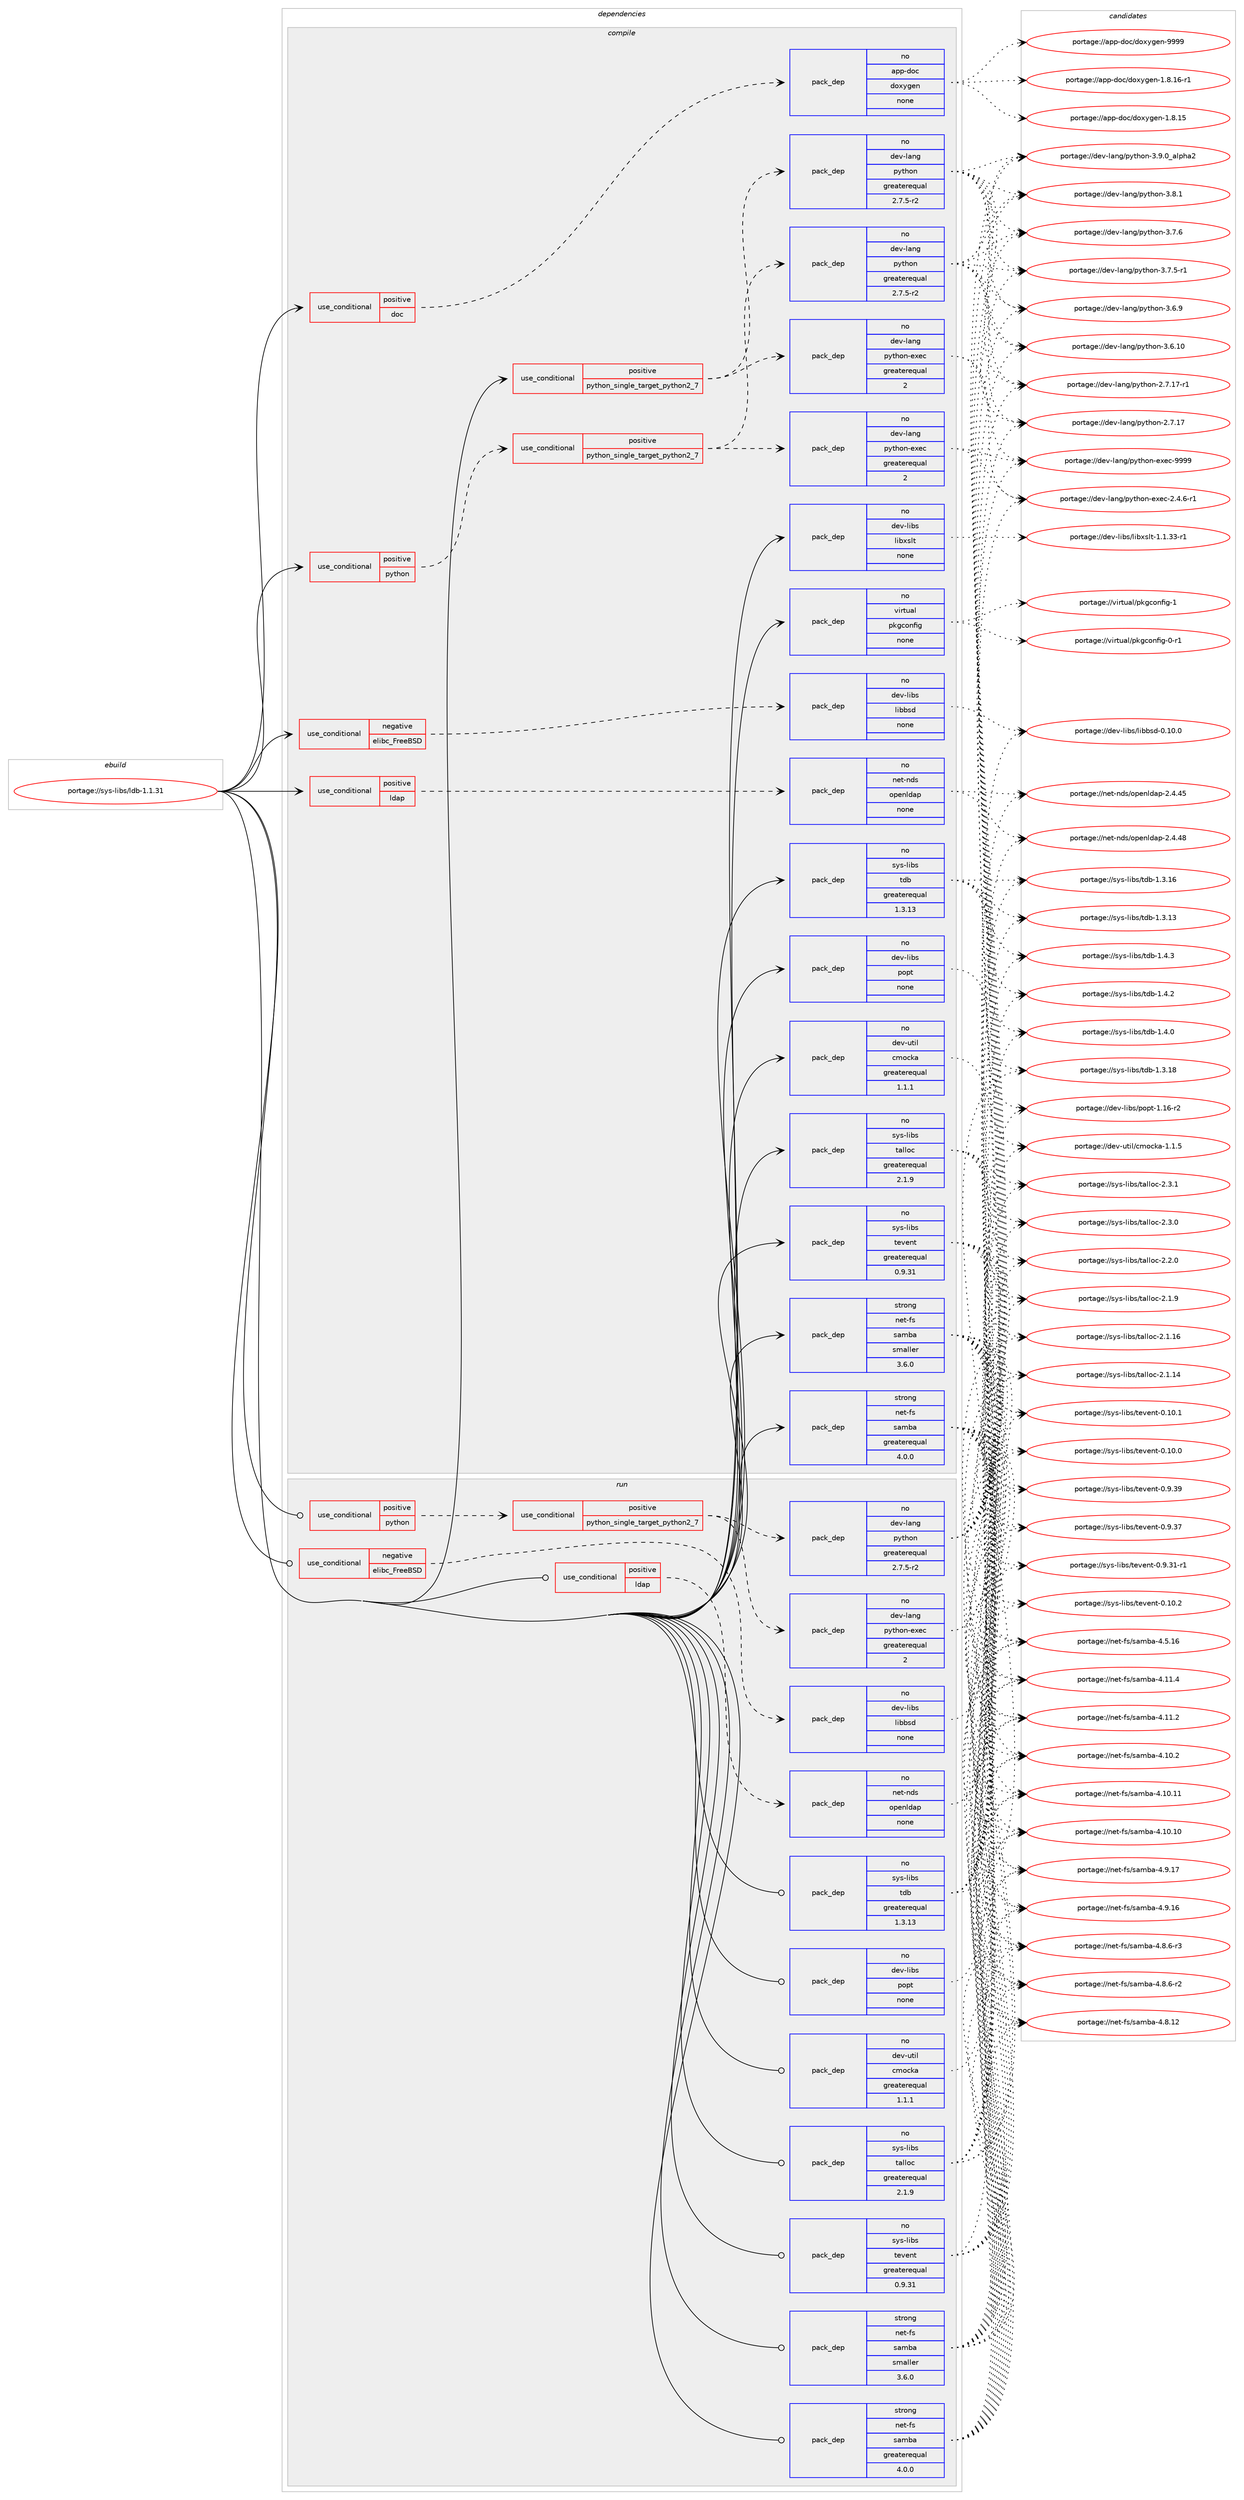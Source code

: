 digraph prolog {

# *************
# Graph options
# *************

newrank=true;
concentrate=true;
compound=true;
graph [rankdir=LR,fontname=Helvetica,fontsize=10,ranksep=1.5];#, ranksep=2.5, nodesep=0.2];
edge  [arrowhead=vee];
node  [fontname=Helvetica,fontsize=10];

# **********
# The ebuild
# **********

subgraph cluster_leftcol {
color=gray;
rank=same;
label=<<i>ebuild</i>>;
id [label="portage://sys-libs/ldb-1.1.31", color=red, width=4, href="../sys-libs/ldb-1.1.31.svg"];
}

# ****************
# The dependencies
# ****************

subgraph cluster_midcol {
color=gray;
label=<<i>dependencies</i>>;
subgraph cluster_compile {
fillcolor="#eeeeee";
style=filled;
label=<<i>compile</i>>;
subgraph cond8225 {
dependency44436 [label=<<TABLE BORDER="0" CELLBORDER="1" CELLSPACING="0" CELLPADDING="4"><TR><TD ROWSPAN="3" CELLPADDING="10">use_conditional</TD></TR><TR><TD>negative</TD></TR><TR><TD>elibc_FreeBSD</TD></TR></TABLE>>, shape=none, color=red];
subgraph pack35071 {
dependency44437 [label=<<TABLE BORDER="0" CELLBORDER="1" CELLSPACING="0" CELLPADDING="4" WIDTH="220"><TR><TD ROWSPAN="6" CELLPADDING="30">pack_dep</TD></TR><TR><TD WIDTH="110">no</TD></TR><TR><TD>dev-libs</TD></TR><TR><TD>libbsd</TD></TR><TR><TD>none</TD></TR><TR><TD></TD></TR></TABLE>>, shape=none, color=blue];
}
dependency44436:e -> dependency44437:w [weight=20,style="dashed",arrowhead="vee"];
}
id:e -> dependency44436:w [weight=20,style="solid",arrowhead="vee"];
subgraph cond8226 {
dependency44438 [label=<<TABLE BORDER="0" CELLBORDER="1" CELLSPACING="0" CELLPADDING="4"><TR><TD ROWSPAN="3" CELLPADDING="10">use_conditional</TD></TR><TR><TD>positive</TD></TR><TR><TD>doc</TD></TR></TABLE>>, shape=none, color=red];
subgraph pack35072 {
dependency44439 [label=<<TABLE BORDER="0" CELLBORDER="1" CELLSPACING="0" CELLPADDING="4" WIDTH="220"><TR><TD ROWSPAN="6" CELLPADDING="30">pack_dep</TD></TR><TR><TD WIDTH="110">no</TD></TR><TR><TD>app-doc</TD></TR><TR><TD>doxygen</TD></TR><TR><TD>none</TD></TR><TR><TD></TD></TR></TABLE>>, shape=none, color=blue];
}
dependency44438:e -> dependency44439:w [weight=20,style="dashed",arrowhead="vee"];
}
id:e -> dependency44438:w [weight=20,style="solid",arrowhead="vee"];
subgraph cond8227 {
dependency44440 [label=<<TABLE BORDER="0" CELLBORDER="1" CELLSPACING="0" CELLPADDING="4"><TR><TD ROWSPAN="3" CELLPADDING="10">use_conditional</TD></TR><TR><TD>positive</TD></TR><TR><TD>ldap</TD></TR></TABLE>>, shape=none, color=red];
subgraph pack35073 {
dependency44441 [label=<<TABLE BORDER="0" CELLBORDER="1" CELLSPACING="0" CELLPADDING="4" WIDTH="220"><TR><TD ROWSPAN="6" CELLPADDING="30">pack_dep</TD></TR><TR><TD WIDTH="110">no</TD></TR><TR><TD>net-nds</TD></TR><TR><TD>openldap</TD></TR><TR><TD>none</TD></TR><TR><TD></TD></TR></TABLE>>, shape=none, color=blue];
}
dependency44440:e -> dependency44441:w [weight=20,style="dashed",arrowhead="vee"];
}
id:e -> dependency44440:w [weight=20,style="solid",arrowhead="vee"];
subgraph cond8228 {
dependency44442 [label=<<TABLE BORDER="0" CELLBORDER="1" CELLSPACING="0" CELLPADDING="4"><TR><TD ROWSPAN="3" CELLPADDING="10">use_conditional</TD></TR><TR><TD>positive</TD></TR><TR><TD>python</TD></TR></TABLE>>, shape=none, color=red];
subgraph cond8229 {
dependency44443 [label=<<TABLE BORDER="0" CELLBORDER="1" CELLSPACING="0" CELLPADDING="4"><TR><TD ROWSPAN="3" CELLPADDING="10">use_conditional</TD></TR><TR><TD>positive</TD></TR><TR><TD>python_single_target_python2_7</TD></TR></TABLE>>, shape=none, color=red];
subgraph pack35074 {
dependency44444 [label=<<TABLE BORDER="0" CELLBORDER="1" CELLSPACING="0" CELLPADDING="4" WIDTH="220"><TR><TD ROWSPAN="6" CELLPADDING="30">pack_dep</TD></TR><TR><TD WIDTH="110">no</TD></TR><TR><TD>dev-lang</TD></TR><TR><TD>python</TD></TR><TR><TD>greaterequal</TD></TR><TR><TD>2.7.5-r2</TD></TR></TABLE>>, shape=none, color=blue];
}
dependency44443:e -> dependency44444:w [weight=20,style="dashed",arrowhead="vee"];
subgraph pack35075 {
dependency44445 [label=<<TABLE BORDER="0" CELLBORDER="1" CELLSPACING="0" CELLPADDING="4" WIDTH="220"><TR><TD ROWSPAN="6" CELLPADDING="30">pack_dep</TD></TR><TR><TD WIDTH="110">no</TD></TR><TR><TD>dev-lang</TD></TR><TR><TD>python-exec</TD></TR><TR><TD>greaterequal</TD></TR><TR><TD>2</TD></TR></TABLE>>, shape=none, color=blue];
}
dependency44443:e -> dependency44445:w [weight=20,style="dashed",arrowhead="vee"];
}
dependency44442:e -> dependency44443:w [weight=20,style="dashed",arrowhead="vee"];
}
id:e -> dependency44442:w [weight=20,style="solid",arrowhead="vee"];
subgraph cond8230 {
dependency44446 [label=<<TABLE BORDER="0" CELLBORDER="1" CELLSPACING="0" CELLPADDING="4"><TR><TD ROWSPAN="3" CELLPADDING="10">use_conditional</TD></TR><TR><TD>positive</TD></TR><TR><TD>python_single_target_python2_7</TD></TR></TABLE>>, shape=none, color=red];
subgraph pack35076 {
dependency44447 [label=<<TABLE BORDER="0" CELLBORDER="1" CELLSPACING="0" CELLPADDING="4" WIDTH="220"><TR><TD ROWSPAN="6" CELLPADDING="30">pack_dep</TD></TR><TR><TD WIDTH="110">no</TD></TR><TR><TD>dev-lang</TD></TR><TR><TD>python</TD></TR><TR><TD>greaterequal</TD></TR><TR><TD>2.7.5-r2</TD></TR></TABLE>>, shape=none, color=blue];
}
dependency44446:e -> dependency44447:w [weight=20,style="dashed",arrowhead="vee"];
subgraph pack35077 {
dependency44448 [label=<<TABLE BORDER="0" CELLBORDER="1" CELLSPACING="0" CELLPADDING="4" WIDTH="220"><TR><TD ROWSPAN="6" CELLPADDING="30">pack_dep</TD></TR><TR><TD WIDTH="110">no</TD></TR><TR><TD>dev-lang</TD></TR><TR><TD>python-exec</TD></TR><TR><TD>greaterequal</TD></TR><TR><TD>2</TD></TR></TABLE>>, shape=none, color=blue];
}
dependency44446:e -> dependency44448:w [weight=20,style="dashed",arrowhead="vee"];
}
id:e -> dependency44446:w [weight=20,style="solid",arrowhead="vee"];
subgraph pack35078 {
dependency44449 [label=<<TABLE BORDER="0" CELLBORDER="1" CELLSPACING="0" CELLPADDING="4" WIDTH="220"><TR><TD ROWSPAN="6" CELLPADDING="30">pack_dep</TD></TR><TR><TD WIDTH="110">no</TD></TR><TR><TD>dev-libs</TD></TR><TR><TD>libxslt</TD></TR><TR><TD>none</TD></TR><TR><TD></TD></TR></TABLE>>, shape=none, color=blue];
}
id:e -> dependency44449:w [weight=20,style="solid",arrowhead="vee"];
subgraph pack35079 {
dependency44450 [label=<<TABLE BORDER="0" CELLBORDER="1" CELLSPACING="0" CELLPADDING="4" WIDTH="220"><TR><TD ROWSPAN="6" CELLPADDING="30">pack_dep</TD></TR><TR><TD WIDTH="110">no</TD></TR><TR><TD>dev-libs</TD></TR><TR><TD>popt</TD></TR><TR><TD>none</TD></TR><TR><TD></TD></TR></TABLE>>, shape=none, color=blue];
}
id:e -> dependency44450:w [weight=20,style="solid",arrowhead="vee"];
subgraph pack35080 {
dependency44451 [label=<<TABLE BORDER="0" CELLBORDER="1" CELLSPACING="0" CELLPADDING="4" WIDTH="220"><TR><TD ROWSPAN="6" CELLPADDING="30">pack_dep</TD></TR><TR><TD WIDTH="110">no</TD></TR><TR><TD>dev-util</TD></TR><TR><TD>cmocka</TD></TR><TR><TD>greaterequal</TD></TR><TR><TD>1.1.1</TD></TR></TABLE>>, shape=none, color=blue];
}
id:e -> dependency44451:w [weight=20,style="solid",arrowhead="vee"];
subgraph pack35081 {
dependency44452 [label=<<TABLE BORDER="0" CELLBORDER="1" CELLSPACING="0" CELLPADDING="4" WIDTH="220"><TR><TD ROWSPAN="6" CELLPADDING="30">pack_dep</TD></TR><TR><TD WIDTH="110">no</TD></TR><TR><TD>sys-libs</TD></TR><TR><TD>talloc</TD></TR><TR><TD>greaterequal</TD></TR><TR><TD>2.1.9</TD></TR></TABLE>>, shape=none, color=blue];
}
id:e -> dependency44452:w [weight=20,style="solid",arrowhead="vee"];
subgraph pack35082 {
dependency44453 [label=<<TABLE BORDER="0" CELLBORDER="1" CELLSPACING="0" CELLPADDING="4" WIDTH="220"><TR><TD ROWSPAN="6" CELLPADDING="30">pack_dep</TD></TR><TR><TD WIDTH="110">no</TD></TR><TR><TD>sys-libs</TD></TR><TR><TD>tdb</TD></TR><TR><TD>greaterequal</TD></TR><TR><TD>1.3.13</TD></TR></TABLE>>, shape=none, color=blue];
}
id:e -> dependency44453:w [weight=20,style="solid",arrowhead="vee"];
subgraph pack35083 {
dependency44454 [label=<<TABLE BORDER="0" CELLBORDER="1" CELLSPACING="0" CELLPADDING="4" WIDTH="220"><TR><TD ROWSPAN="6" CELLPADDING="30">pack_dep</TD></TR><TR><TD WIDTH="110">no</TD></TR><TR><TD>sys-libs</TD></TR><TR><TD>tevent</TD></TR><TR><TD>greaterequal</TD></TR><TR><TD>0.9.31</TD></TR></TABLE>>, shape=none, color=blue];
}
id:e -> dependency44454:w [weight=20,style="solid",arrowhead="vee"];
subgraph pack35084 {
dependency44455 [label=<<TABLE BORDER="0" CELLBORDER="1" CELLSPACING="0" CELLPADDING="4" WIDTH="220"><TR><TD ROWSPAN="6" CELLPADDING="30">pack_dep</TD></TR><TR><TD WIDTH="110">no</TD></TR><TR><TD>virtual</TD></TR><TR><TD>pkgconfig</TD></TR><TR><TD>none</TD></TR><TR><TD></TD></TR></TABLE>>, shape=none, color=blue];
}
id:e -> dependency44455:w [weight=20,style="solid",arrowhead="vee"];
subgraph pack35085 {
dependency44456 [label=<<TABLE BORDER="0" CELLBORDER="1" CELLSPACING="0" CELLPADDING="4" WIDTH="220"><TR><TD ROWSPAN="6" CELLPADDING="30">pack_dep</TD></TR><TR><TD WIDTH="110">strong</TD></TR><TR><TD>net-fs</TD></TR><TR><TD>samba</TD></TR><TR><TD>greaterequal</TD></TR><TR><TD>4.0.0</TD></TR></TABLE>>, shape=none, color=blue];
}
id:e -> dependency44456:w [weight=20,style="solid",arrowhead="vee"];
subgraph pack35086 {
dependency44457 [label=<<TABLE BORDER="0" CELLBORDER="1" CELLSPACING="0" CELLPADDING="4" WIDTH="220"><TR><TD ROWSPAN="6" CELLPADDING="30">pack_dep</TD></TR><TR><TD WIDTH="110">strong</TD></TR><TR><TD>net-fs</TD></TR><TR><TD>samba</TD></TR><TR><TD>smaller</TD></TR><TR><TD>3.6.0</TD></TR></TABLE>>, shape=none, color=blue];
}
id:e -> dependency44457:w [weight=20,style="solid",arrowhead="vee"];
}
subgraph cluster_compileandrun {
fillcolor="#eeeeee";
style=filled;
label=<<i>compile and run</i>>;
}
subgraph cluster_run {
fillcolor="#eeeeee";
style=filled;
label=<<i>run</i>>;
subgraph cond8231 {
dependency44458 [label=<<TABLE BORDER="0" CELLBORDER="1" CELLSPACING="0" CELLPADDING="4"><TR><TD ROWSPAN="3" CELLPADDING="10">use_conditional</TD></TR><TR><TD>negative</TD></TR><TR><TD>elibc_FreeBSD</TD></TR></TABLE>>, shape=none, color=red];
subgraph pack35087 {
dependency44459 [label=<<TABLE BORDER="0" CELLBORDER="1" CELLSPACING="0" CELLPADDING="4" WIDTH="220"><TR><TD ROWSPAN="6" CELLPADDING="30">pack_dep</TD></TR><TR><TD WIDTH="110">no</TD></TR><TR><TD>dev-libs</TD></TR><TR><TD>libbsd</TD></TR><TR><TD>none</TD></TR><TR><TD></TD></TR></TABLE>>, shape=none, color=blue];
}
dependency44458:e -> dependency44459:w [weight=20,style="dashed",arrowhead="vee"];
}
id:e -> dependency44458:w [weight=20,style="solid",arrowhead="odot"];
subgraph cond8232 {
dependency44460 [label=<<TABLE BORDER="0" CELLBORDER="1" CELLSPACING="0" CELLPADDING="4"><TR><TD ROWSPAN="3" CELLPADDING="10">use_conditional</TD></TR><TR><TD>positive</TD></TR><TR><TD>ldap</TD></TR></TABLE>>, shape=none, color=red];
subgraph pack35088 {
dependency44461 [label=<<TABLE BORDER="0" CELLBORDER="1" CELLSPACING="0" CELLPADDING="4" WIDTH="220"><TR><TD ROWSPAN="6" CELLPADDING="30">pack_dep</TD></TR><TR><TD WIDTH="110">no</TD></TR><TR><TD>net-nds</TD></TR><TR><TD>openldap</TD></TR><TR><TD>none</TD></TR><TR><TD></TD></TR></TABLE>>, shape=none, color=blue];
}
dependency44460:e -> dependency44461:w [weight=20,style="dashed",arrowhead="vee"];
}
id:e -> dependency44460:w [weight=20,style="solid",arrowhead="odot"];
subgraph cond8233 {
dependency44462 [label=<<TABLE BORDER="0" CELLBORDER="1" CELLSPACING="0" CELLPADDING="4"><TR><TD ROWSPAN="3" CELLPADDING="10">use_conditional</TD></TR><TR><TD>positive</TD></TR><TR><TD>python</TD></TR></TABLE>>, shape=none, color=red];
subgraph cond8234 {
dependency44463 [label=<<TABLE BORDER="0" CELLBORDER="1" CELLSPACING="0" CELLPADDING="4"><TR><TD ROWSPAN="3" CELLPADDING="10">use_conditional</TD></TR><TR><TD>positive</TD></TR><TR><TD>python_single_target_python2_7</TD></TR></TABLE>>, shape=none, color=red];
subgraph pack35089 {
dependency44464 [label=<<TABLE BORDER="0" CELLBORDER="1" CELLSPACING="0" CELLPADDING="4" WIDTH="220"><TR><TD ROWSPAN="6" CELLPADDING="30">pack_dep</TD></TR><TR><TD WIDTH="110">no</TD></TR><TR><TD>dev-lang</TD></TR><TR><TD>python</TD></TR><TR><TD>greaterequal</TD></TR><TR><TD>2.7.5-r2</TD></TR></TABLE>>, shape=none, color=blue];
}
dependency44463:e -> dependency44464:w [weight=20,style="dashed",arrowhead="vee"];
subgraph pack35090 {
dependency44465 [label=<<TABLE BORDER="0" CELLBORDER="1" CELLSPACING="0" CELLPADDING="4" WIDTH="220"><TR><TD ROWSPAN="6" CELLPADDING="30">pack_dep</TD></TR><TR><TD WIDTH="110">no</TD></TR><TR><TD>dev-lang</TD></TR><TR><TD>python-exec</TD></TR><TR><TD>greaterequal</TD></TR><TR><TD>2</TD></TR></TABLE>>, shape=none, color=blue];
}
dependency44463:e -> dependency44465:w [weight=20,style="dashed",arrowhead="vee"];
}
dependency44462:e -> dependency44463:w [weight=20,style="dashed",arrowhead="vee"];
}
id:e -> dependency44462:w [weight=20,style="solid",arrowhead="odot"];
subgraph pack35091 {
dependency44466 [label=<<TABLE BORDER="0" CELLBORDER="1" CELLSPACING="0" CELLPADDING="4" WIDTH="220"><TR><TD ROWSPAN="6" CELLPADDING="30">pack_dep</TD></TR><TR><TD WIDTH="110">no</TD></TR><TR><TD>dev-libs</TD></TR><TR><TD>popt</TD></TR><TR><TD>none</TD></TR><TR><TD></TD></TR></TABLE>>, shape=none, color=blue];
}
id:e -> dependency44466:w [weight=20,style="solid",arrowhead="odot"];
subgraph pack35092 {
dependency44467 [label=<<TABLE BORDER="0" CELLBORDER="1" CELLSPACING="0" CELLPADDING="4" WIDTH="220"><TR><TD ROWSPAN="6" CELLPADDING="30">pack_dep</TD></TR><TR><TD WIDTH="110">no</TD></TR><TR><TD>dev-util</TD></TR><TR><TD>cmocka</TD></TR><TR><TD>greaterequal</TD></TR><TR><TD>1.1.1</TD></TR></TABLE>>, shape=none, color=blue];
}
id:e -> dependency44467:w [weight=20,style="solid",arrowhead="odot"];
subgraph pack35093 {
dependency44468 [label=<<TABLE BORDER="0" CELLBORDER="1" CELLSPACING="0" CELLPADDING="4" WIDTH="220"><TR><TD ROWSPAN="6" CELLPADDING="30">pack_dep</TD></TR><TR><TD WIDTH="110">no</TD></TR><TR><TD>sys-libs</TD></TR><TR><TD>talloc</TD></TR><TR><TD>greaterequal</TD></TR><TR><TD>2.1.9</TD></TR></TABLE>>, shape=none, color=blue];
}
id:e -> dependency44468:w [weight=20,style="solid",arrowhead="odot"];
subgraph pack35094 {
dependency44469 [label=<<TABLE BORDER="0" CELLBORDER="1" CELLSPACING="0" CELLPADDING="4" WIDTH="220"><TR><TD ROWSPAN="6" CELLPADDING="30">pack_dep</TD></TR><TR><TD WIDTH="110">no</TD></TR><TR><TD>sys-libs</TD></TR><TR><TD>tdb</TD></TR><TR><TD>greaterequal</TD></TR><TR><TD>1.3.13</TD></TR></TABLE>>, shape=none, color=blue];
}
id:e -> dependency44469:w [weight=20,style="solid",arrowhead="odot"];
subgraph pack35095 {
dependency44470 [label=<<TABLE BORDER="0" CELLBORDER="1" CELLSPACING="0" CELLPADDING="4" WIDTH="220"><TR><TD ROWSPAN="6" CELLPADDING="30">pack_dep</TD></TR><TR><TD WIDTH="110">no</TD></TR><TR><TD>sys-libs</TD></TR><TR><TD>tevent</TD></TR><TR><TD>greaterequal</TD></TR><TR><TD>0.9.31</TD></TR></TABLE>>, shape=none, color=blue];
}
id:e -> dependency44470:w [weight=20,style="solid",arrowhead="odot"];
subgraph pack35096 {
dependency44471 [label=<<TABLE BORDER="0" CELLBORDER="1" CELLSPACING="0" CELLPADDING="4" WIDTH="220"><TR><TD ROWSPAN="6" CELLPADDING="30">pack_dep</TD></TR><TR><TD WIDTH="110">strong</TD></TR><TR><TD>net-fs</TD></TR><TR><TD>samba</TD></TR><TR><TD>greaterequal</TD></TR><TR><TD>4.0.0</TD></TR></TABLE>>, shape=none, color=blue];
}
id:e -> dependency44471:w [weight=20,style="solid",arrowhead="odot"];
subgraph pack35097 {
dependency44472 [label=<<TABLE BORDER="0" CELLBORDER="1" CELLSPACING="0" CELLPADDING="4" WIDTH="220"><TR><TD ROWSPAN="6" CELLPADDING="30">pack_dep</TD></TR><TR><TD WIDTH="110">strong</TD></TR><TR><TD>net-fs</TD></TR><TR><TD>samba</TD></TR><TR><TD>smaller</TD></TR><TR><TD>3.6.0</TD></TR></TABLE>>, shape=none, color=blue];
}
id:e -> dependency44472:w [weight=20,style="solid",arrowhead="odot"];
}
}

# **************
# The candidates
# **************

subgraph cluster_choices {
rank=same;
color=gray;
label=<<i>candidates</i>>;

subgraph choice35071 {
color=black;
nodesep=1;
choice100101118451081059811547108105989811510045484649484648 [label="portage://dev-libs/libbsd-0.10.0", color=red, width=4,href="../dev-libs/libbsd-0.10.0.svg"];
dependency44437:e -> choice100101118451081059811547108105989811510045484649484648:w [style=dotted,weight="100"];
}
subgraph choice35072 {
color=black;
nodesep=1;
choice971121124510011199471001111201211031011104557575757 [label="portage://app-doc/doxygen-9999", color=red, width=4,href="../app-doc/doxygen-9999.svg"];
choice97112112451001119947100111120121103101110454946564649544511449 [label="portage://app-doc/doxygen-1.8.16-r1", color=red, width=4,href="../app-doc/doxygen-1.8.16-r1.svg"];
choice9711211245100111994710011112012110310111045494656464953 [label="portage://app-doc/doxygen-1.8.15", color=red, width=4,href="../app-doc/doxygen-1.8.15.svg"];
dependency44439:e -> choice971121124510011199471001111201211031011104557575757:w [style=dotted,weight="100"];
dependency44439:e -> choice97112112451001119947100111120121103101110454946564649544511449:w [style=dotted,weight="100"];
dependency44439:e -> choice9711211245100111994710011112012110310111045494656464953:w [style=dotted,weight="100"];
}
subgraph choice35073 {
color=black;
nodesep=1;
choice11010111645110100115471111121011101081009711245504652465256 [label="portage://net-nds/openldap-2.4.48", color=red, width=4,href="../net-nds/openldap-2.4.48.svg"];
choice11010111645110100115471111121011101081009711245504652465253 [label="portage://net-nds/openldap-2.4.45", color=red, width=4,href="../net-nds/openldap-2.4.45.svg"];
dependency44441:e -> choice11010111645110100115471111121011101081009711245504652465256:w [style=dotted,weight="100"];
dependency44441:e -> choice11010111645110100115471111121011101081009711245504652465253:w [style=dotted,weight="100"];
}
subgraph choice35074 {
color=black;
nodesep=1;
choice10010111845108971101034711212111610411111045514657464895971081121049750 [label="portage://dev-lang/python-3.9.0_alpha2", color=red, width=4,href="../dev-lang/python-3.9.0_alpha2.svg"];
choice100101118451089711010347112121116104111110455146564649 [label="portage://dev-lang/python-3.8.1", color=red, width=4,href="../dev-lang/python-3.8.1.svg"];
choice100101118451089711010347112121116104111110455146554654 [label="portage://dev-lang/python-3.7.6", color=red, width=4,href="../dev-lang/python-3.7.6.svg"];
choice1001011184510897110103471121211161041111104551465546534511449 [label="portage://dev-lang/python-3.7.5-r1", color=red, width=4,href="../dev-lang/python-3.7.5-r1.svg"];
choice100101118451089711010347112121116104111110455146544657 [label="portage://dev-lang/python-3.6.9", color=red, width=4,href="../dev-lang/python-3.6.9.svg"];
choice10010111845108971101034711212111610411111045514654464948 [label="portage://dev-lang/python-3.6.10", color=red, width=4,href="../dev-lang/python-3.6.10.svg"];
choice100101118451089711010347112121116104111110455046554649554511449 [label="portage://dev-lang/python-2.7.17-r1", color=red, width=4,href="../dev-lang/python-2.7.17-r1.svg"];
choice10010111845108971101034711212111610411111045504655464955 [label="portage://dev-lang/python-2.7.17", color=red, width=4,href="../dev-lang/python-2.7.17.svg"];
dependency44444:e -> choice10010111845108971101034711212111610411111045514657464895971081121049750:w [style=dotted,weight="100"];
dependency44444:e -> choice100101118451089711010347112121116104111110455146564649:w [style=dotted,weight="100"];
dependency44444:e -> choice100101118451089711010347112121116104111110455146554654:w [style=dotted,weight="100"];
dependency44444:e -> choice1001011184510897110103471121211161041111104551465546534511449:w [style=dotted,weight="100"];
dependency44444:e -> choice100101118451089711010347112121116104111110455146544657:w [style=dotted,weight="100"];
dependency44444:e -> choice10010111845108971101034711212111610411111045514654464948:w [style=dotted,weight="100"];
dependency44444:e -> choice100101118451089711010347112121116104111110455046554649554511449:w [style=dotted,weight="100"];
dependency44444:e -> choice10010111845108971101034711212111610411111045504655464955:w [style=dotted,weight="100"];
}
subgraph choice35075 {
color=black;
nodesep=1;
choice10010111845108971101034711212111610411111045101120101994557575757 [label="portage://dev-lang/python-exec-9999", color=red, width=4,href="../dev-lang/python-exec-9999.svg"];
choice10010111845108971101034711212111610411111045101120101994550465246544511449 [label="portage://dev-lang/python-exec-2.4.6-r1", color=red, width=4,href="../dev-lang/python-exec-2.4.6-r1.svg"];
dependency44445:e -> choice10010111845108971101034711212111610411111045101120101994557575757:w [style=dotted,weight="100"];
dependency44445:e -> choice10010111845108971101034711212111610411111045101120101994550465246544511449:w [style=dotted,weight="100"];
}
subgraph choice35076 {
color=black;
nodesep=1;
choice10010111845108971101034711212111610411111045514657464895971081121049750 [label="portage://dev-lang/python-3.9.0_alpha2", color=red, width=4,href="../dev-lang/python-3.9.0_alpha2.svg"];
choice100101118451089711010347112121116104111110455146564649 [label="portage://dev-lang/python-3.8.1", color=red, width=4,href="../dev-lang/python-3.8.1.svg"];
choice100101118451089711010347112121116104111110455146554654 [label="portage://dev-lang/python-3.7.6", color=red, width=4,href="../dev-lang/python-3.7.6.svg"];
choice1001011184510897110103471121211161041111104551465546534511449 [label="portage://dev-lang/python-3.7.5-r1", color=red, width=4,href="../dev-lang/python-3.7.5-r1.svg"];
choice100101118451089711010347112121116104111110455146544657 [label="portage://dev-lang/python-3.6.9", color=red, width=4,href="../dev-lang/python-3.6.9.svg"];
choice10010111845108971101034711212111610411111045514654464948 [label="portage://dev-lang/python-3.6.10", color=red, width=4,href="../dev-lang/python-3.6.10.svg"];
choice100101118451089711010347112121116104111110455046554649554511449 [label="portage://dev-lang/python-2.7.17-r1", color=red, width=4,href="../dev-lang/python-2.7.17-r1.svg"];
choice10010111845108971101034711212111610411111045504655464955 [label="portage://dev-lang/python-2.7.17", color=red, width=4,href="../dev-lang/python-2.7.17.svg"];
dependency44447:e -> choice10010111845108971101034711212111610411111045514657464895971081121049750:w [style=dotted,weight="100"];
dependency44447:e -> choice100101118451089711010347112121116104111110455146564649:w [style=dotted,weight="100"];
dependency44447:e -> choice100101118451089711010347112121116104111110455146554654:w [style=dotted,weight="100"];
dependency44447:e -> choice1001011184510897110103471121211161041111104551465546534511449:w [style=dotted,weight="100"];
dependency44447:e -> choice100101118451089711010347112121116104111110455146544657:w [style=dotted,weight="100"];
dependency44447:e -> choice10010111845108971101034711212111610411111045514654464948:w [style=dotted,weight="100"];
dependency44447:e -> choice100101118451089711010347112121116104111110455046554649554511449:w [style=dotted,weight="100"];
dependency44447:e -> choice10010111845108971101034711212111610411111045504655464955:w [style=dotted,weight="100"];
}
subgraph choice35077 {
color=black;
nodesep=1;
choice10010111845108971101034711212111610411111045101120101994557575757 [label="portage://dev-lang/python-exec-9999", color=red, width=4,href="../dev-lang/python-exec-9999.svg"];
choice10010111845108971101034711212111610411111045101120101994550465246544511449 [label="portage://dev-lang/python-exec-2.4.6-r1", color=red, width=4,href="../dev-lang/python-exec-2.4.6-r1.svg"];
dependency44448:e -> choice10010111845108971101034711212111610411111045101120101994557575757:w [style=dotted,weight="100"];
dependency44448:e -> choice10010111845108971101034711212111610411111045101120101994550465246544511449:w [style=dotted,weight="100"];
}
subgraph choice35078 {
color=black;
nodesep=1;
choice10010111845108105981154710810598120115108116454946494651514511449 [label="portage://dev-libs/libxslt-1.1.33-r1", color=red, width=4,href="../dev-libs/libxslt-1.1.33-r1.svg"];
dependency44449:e -> choice10010111845108105981154710810598120115108116454946494651514511449:w [style=dotted,weight="100"];
}
subgraph choice35079 {
color=black;
nodesep=1;
choice10010111845108105981154711211111211645494649544511450 [label="portage://dev-libs/popt-1.16-r2", color=red, width=4,href="../dev-libs/popt-1.16-r2.svg"];
dependency44450:e -> choice10010111845108105981154711211111211645494649544511450:w [style=dotted,weight="100"];
}
subgraph choice35080 {
color=black;
nodesep=1;
choice1001011184511711610510847991091119910797454946494653 [label="portage://dev-util/cmocka-1.1.5", color=red, width=4,href="../dev-util/cmocka-1.1.5.svg"];
dependency44451:e -> choice1001011184511711610510847991091119910797454946494653:w [style=dotted,weight="100"];
}
subgraph choice35081 {
color=black;
nodesep=1;
choice1151211154510810598115471169710810811199455046514649 [label="portage://sys-libs/talloc-2.3.1", color=red, width=4,href="../sys-libs/talloc-2.3.1.svg"];
choice1151211154510810598115471169710810811199455046514648 [label="portage://sys-libs/talloc-2.3.0", color=red, width=4,href="../sys-libs/talloc-2.3.0.svg"];
choice1151211154510810598115471169710810811199455046504648 [label="portage://sys-libs/talloc-2.2.0", color=red, width=4,href="../sys-libs/talloc-2.2.0.svg"];
choice1151211154510810598115471169710810811199455046494657 [label="portage://sys-libs/talloc-2.1.9", color=red, width=4,href="../sys-libs/talloc-2.1.9.svg"];
choice115121115451081059811547116971081081119945504649464954 [label="portage://sys-libs/talloc-2.1.16", color=red, width=4,href="../sys-libs/talloc-2.1.16.svg"];
choice115121115451081059811547116971081081119945504649464952 [label="portage://sys-libs/talloc-2.1.14", color=red, width=4,href="../sys-libs/talloc-2.1.14.svg"];
dependency44452:e -> choice1151211154510810598115471169710810811199455046514649:w [style=dotted,weight="100"];
dependency44452:e -> choice1151211154510810598115471169710810811199455046514648:w [style=dotted,weight="100"];
dependency44452:e -> choice1151211154510810598115471169710810811199455046504648:w [style=dotted,weight="100"];
dependency44452:e -> choice1151211154510810598115471169710810811199455046494657:w [style=dotted,weight="100"];
dependency44452:e -> choice115121115451081059811547116971081081119945504649464954:w [style=dotted,weight="100"];
dependency44452:e -> choice115121115451081059811547116971081081119945504649464952:w [style=dotted,weight="100"];
}
subgraph choice35082 {
color=black;
nodesep=1;
choice11512111545108105981154711610098454946524651 [label="portage://sys-libs/tdb-1.4.3", color=red, width=4,href="../sys-libs/tdb-1.4.3.svg"];
choice11512111545108105981154711610098454946524650 [label="portage://sys-libs/tdb-1.4.2", color=red, width=4,href="../sys-libs/tdb-1.4.2.svg"];
choice11512111545108105981154711610098454946524648 [label="portage://sys-libs/tdb-1.4.0", color=red, width=4,href="../sys-libs/tdb-1.4.0.svg"];
choice1151211154510810598115471161009845494651464956 [label="portage://sys-libs/tdb-1.3.18", color=red, width=4,href="../sys-libs/tdb-1.3.18.svg"];
choice1151211154510810598115471161009845494651464954 [label="portage://sys-libs/tdb-1.3.16", color=red, width=4,href="../sys-libs/tdb-1.3.16.svg"];
choice1151211154510810598115471161009845494651464951 [label="portage://sys-libs/tdb-1.3.13", color=red, width=4,href="../sys-libs/tdb-1.3.13.svg"];
dependency44453:e -> choice11512111545108105981154711610098454946524651:w [style=dotted,weight="100"];
dependency44453:e -> choice11512111545108105981154711610098454946524650:w [style=dotted,weight="100"];
dependency44453:e -> choice11512111545108105981154711610098454946524648:w [style=dotted,weight="100"];
dependency44453:e -> choice1151211154510810598115471161009845494651464956:w [style=dotted,weight="100"];
dependency44453:e -> choice1151211154510810598115471161009845494651464954:w [style=dotted,weight="100"];
dependency44453:e -> choice1151211154510810598115471161009845494651464951:w [style=dotted,weight="100"];
}
subgraph choice35083 {
color=black;
nodesep=1;
choice11512111545108105981154711610111810111011645484657465157 [label="portage://sys-libs/tevent-0.9.39", color=red, width=4,href="../sys-libs/tevent-0.9.39.svg"];
choice11512111545108105981154711610111810111011645484657465155 [label="portage://sys-libs/tevent-0.9.37", color=red, width=4,href="../sys-libs/tevent-0.9.37.svg"];
choice115121115451081059811547116101118101110116454846574651494511449 [label="portage://sys-libs/tevent-0.9.31-r1", color=red, width=4,href="../sys-libs/tevent-0.9.31-r1.svg"];
choice11512111545108105981154711610111810111011645484649484650 [label="portage://sys-libs/tevent-0.10.2", color=red, width=4,href="../sys-libs/tevent-0.10.2.svg"];
choice11512111545108105981154711610111810111011645484649484649 [label="portage://sys-libs/tevent-0.10.1", color=red, width=4,href="../sys-libs/tevent-0.10.1.svg"];
choice11512111545108105981154711610111810111011645484649484648 [label="portage://sys-libs/tevent-0.10.0", color=red, width=4,href="../sys-libs/tevent-0.10.0.svg"];
dependency44454:e -> choice11512111545108105981154711610111810111011645484657465157:w [style=dotted,weight="100"];
dependency44454:e -> choice11512111545108105981154711610111810111011645484657465155:w [style=dotted,weight="100"];
dependency44454:e -> choice115121115451081059811547116101118101110116454846574651494511449:w [style=dotted,weight="100"];
dependency44454:e -> choice11512111545108105981154711610111810111011645484649484650:w [style=dotted,weight="100"];
dependency44454:e -> choice11512111545108105981154711610111810111011645484649484649:w [style=dotted,weight="100"];
dependency44454:e -> choice11512111545108105981154711610111810111011645484649484648:w [style=dotted,weight="100"];
}
subgraph choice35084 {
color=black;
nodesep=1;
choice1181051141161179710847112107103991111101021051034549 [label="portage://virtual/pkgconfig-1", color=red, width=4,href="../virtual/pkgconfig-1.svg"];
choice11810511411611797108471121071039911111010210510345484511449 [label="portage://virtual/pkgconfig-0-r1", color=red, width=4,href="../virtual/pkgconfig-0-r1.svg"];
dependency44455:e -> choice1181051141161179710847112107103991111101021051034549:w [style=dotted,weight="100"];
dependency44455:e -> choice11810511411611797108471121071039911111010210510345484511449:w [style=dotted,weight="100"];
}
subgraph choice35085 {
color=black;
nodesep=1;
choice110101116451021154711597109989745524657464955 [label="portage://net-fs/samba-4.9.17", color=red, width=4,href="../net-fs/samba-4.9.17.svg"];
choice110101116451021154711597109989745524657464954 [label="portage://net-fs/samba-4.9.16", color=red, width=4,href="../net-fs/samba-4.9.16.svg"];
choice11010111645102115471159710998974552465646544511451 [label="portage://net-fs/samba-4.8.6-r3", color=red, width=4,href="../net-fs/samba-4.8.6-r3.svg"];
choice11010111645102115471159710998974552465646544511450 [label="portage://net-fs/samba-4.8.6-r2", color=red, width=4,href="../net-fs/samba-4.8.6-r2.svg"];
choice110101116451021154711597109989745524656464950 [label="portage://net-fs/samba-4.8.12", color=red, width=4,href="../net-fs/samba-4.8.12.svg"];
choice110101116451021154711597109989745524653464954 [label="portage://net-fs/samba-4.5.16", color=red, width=4,href="../net-fs/samba-4.5.16.svg"];
choice110101116451021154711597109989745524649494652 [label="portage://net-fs/samba-4.11.4", color=red, width=4,href="../net-fs/samba-4.11.4.svg"];
choice110101116451021154711597109989745524649494650 [label="portage://net-fs/samba-4.11.2", color=red, width=4,href="../net-fs/samba-4.11.2.svg"];
choice110101116451021154711597109989745524649484650 [label="portage://net-fs/samba-4.10.2", color=red, width=4,href="../net-fs/samba-4.10.2.svg"];
choice11010111645102115471159710998974552464948464949 [label="portage://net-fs/samba-4.10.11", color=red, width=4,href="../net-fs/samba-4.10.11.svg"];
choice11010111645102115471159710998974552464948464948 [label="portage://net-fs/samba-4.10.10", color=red, width=4,href="../net-fs/samba-4.10.10.svg"];
dependency44456:e -> choice110101116451021154711597109989745524657464955:w [style=dotted,weight="100"];
dependency44456:e -> choice110101116451021154711597109989745524657464954:w [style=dotted,weight="100"];
dependency44456:e -> choice11010111645102115471159710998974552465646544511451:w [style=dotted,weight="100"];
dependency44456:e -> choice11010111645102115471159710998974552465646544511450:w [style=dotted,weight="100"];
dependency44456:e -> choice110101116451021154711597109989745524656464950:w [style=dotted,weight="100"];
dependency44456:e -> choice110101116451021154711597109989745524653464954:w [style=dotted,weight="100"];
dependency44456:e -> choice110101116451021154711597109989745524649494652:w [style=dotted,weight="100"];
dependency44456:e -> choice110101116451021154711597109989745524649494650:w [style=dotted,weight="100"];
dependency44456:e -> choice110101116451021154711597109989745524649484650:w [style=dotted,weight="100"];
dependency44456:e -> choice11010111645102115471159710998974552464948464949:w [style=dotted,weight="100"];
dependency44456:e -> choice11010111645102115471159710998974552464948464948:w [style=dotted,weight="100"];
}
subgraph choice35086 {
color=black;
nodesep=1;
choice110101116451021154711597109989745524657464955 [label="portage://net-fs/samba-4.9.17", color=red, width=4,href="../net-fs/samba-4.9.17.svg"];
choice110101116451021154711597109989745524657464954 [label="portage://net-fs/samba-4.9.16", color=red, width=4,href="../net-fs/samba-4.9.16.svg"];
choice11010111645102115471159710998974552465646544511451 [label="portage://net-fs/samba-4.8.6-r3", color=red, width=4,href="../net-fs/samba-4.8.6-r3.svg"];
choice11010111645102115471159710998974552465646544511450 [label="portage://net-fs/samba-4.8.6-r2", color=red, width=4,href="../net-fs/samba-4.8.6-r2.svg"];
choice110101116451021154711597109989745524656464950 [label="portage://net-fs/samba-4.8.12", color=red, width=4,href="../net-fs/samba-4.8.12.svg"];
choice110101116451021154711597109989745524653464954 [label="portage://net-fs/samba-4.5.16", color=red, width=4,href="../net-fs/samba-4.5.16.svg"];
choice110101116451021154711597109989745524649494652 [label="portage://net-fs/samba-4.11.4", color=red, width=4,href="../net-fs/samba-4.11.4.svg"];
choice110101116451021154711597109989745524649494650 [label="portage://net-fs/samba-4.11.2", color=red, width=4,href="../net-fs/samba-4.11.2.svg"];
choice110101116451021154711597109989745524649484650 [label="portage://net-fs/samba-4.10.2", color=red, width=4,href="../net-fs/samba-4.10.2.svg"];
choice11010111645102115471159710998974552464948464949 [label="portage://net-fs/samba-4.10.11", color=red, width=4,href="../net-fs/samba-4.10.11.svg"];
choice11010111645102115471159710998974552464948464948 [label="portage://net-fs/samba-4.10.10", color=red, width=4,href="../net-fs/samba-4.10.10.svg"];
dependency44457:e -> choice110101116451021154711597109989745524657464955:w [style=dotted,weight="100"];
dependency44457:e -> choice110101116451021154711597109989745524657464954:w [style=dotted,weight="100"];
dependency44457:e -> choice11010111645102115471159710998974552465646544511451:w [style=dotted,weight="100"];
dependency44457:e -> choice11010111645102115471159710998974552465646544511450:w [style=dotted,weight="100"];
dependency44457:e -> choice110101116451021154711597109989745524656464950:w [style=dotted,weight="100"];
dependency44457:e -> choice110101116451021154711597109989745524653464954:w [style=dotted,weight="100"];
dependency44457:e -> choice110101116451021154711597109989745524649494652:w [style=dotted,weight="100"];
dependency44457:e -> choice110101116451021154711597109989745524649494650:w [style=dotted,weight="100"];
dependency44457:e -> choice110101116451021154711597109989745524649484650:w [style=dotted,weight="100"];
dependency44457:e -> choice11010111645102115471159710998974552464948464949:w [style=dotted,weight="100"];
dependency44457:e -> choice11010111645102115471159710998974552464948464948:w [style=dotted,weight="100"];
}
subgraph choice35087 {
color=black;
nodesep=1;
choice100101118451081059811547108105989811510045484649484648 [label="portage://dev-libs/libbsd-0.10.0", color=red, width=4,href="../dev-libs/libbsd-0.10.0.svg"];
dependency44459:e -> choice100101118451081059811547108105989811510045484649484648:w [style=dotted,weight="100"];
}
subgraph choice35088 {
color=black;
nodesep=1;
choice11010111645110100115471111121011101081009711245504652465256 [label="portage://net-nds/openldap-2.4.48", color=red, width=4,href="../net-nds/openldap-2.4.48.svg"];
choice11010111645110100115471111121011101081009711245504652465253 [label="portage://net-nds/openldap-2.4.45", color=red, width=4,href="../net-nds/openldap-2.4.45.svg"];
dependency44461:e -> choice11010111645110100115471111121011101081009711245504652465256:w [style=dotted,weight="100"];
dependency44461:e -> choice11010111645110100115471111121011101081009711245504652465253:w [style=dotted,weight="100"];
}
subgraph choice35089 {
color=black;
nodesep=1;
choice10010111845108971101034711212111610411111045514657464895971081121049750 [label="portage://dev-lang/python-3.9.0_alpha2", color=red, width=4,href="../dev-lang/python-3.9.0_alpha2.svg"];
choice100101118451089711010347112121116104111110455146564649 [label="portage://dev-lang/python-3.8.1", color=red, width=4,href="../dev-lang/python-3.8.1.svg"];
choice100101118451089711010347112121116104111110455146554654 [label="portage://dev-lang/python-3.7.6", color=red, width=4,href="../dev-lang/python-3.7.6.svg"];
choice1001011184510897110103471121211161041111104551465546534511449 [label="portage://dev-lang/python-3.7.5-r1", color=red, width=4,href="../dev-lang/python-3.7.5-r1.svg"];
choice100101118451089711010347112121116104111110455146544657 [label="portage://dev-lang/python-3.6.9", color=red, width=4,href="../dev-lang/python-3.6.9.svg"];
choice10010111845108971101034711212111610411111045514654464948 [label="portage://dev-lang/python-3.6.10", color=red, width=4,href="../dev-lang/python-3.6.10.svg"];
choice100101118451089711010347112121116104111110455046554649554511449 [label="portage://dev-lang/python-2.7.17-r1", color=red, width=4,href="../dev-lang/python-2.7.17-r1.svg"];
choice10010111845108971101034711212111610411111045504655464955 [label="portage://dev-lang/python-2.7.17", color=red, width=4,href="../dev-lang/python-2.7.17.svg"];
dependency44464:e -> choice10010111845108971101034711212111610411111045514657464895971081121049750:w [style=dotted,weight="100"];
dependency44464:e -> choice100101118451089711010347112121116104111110455146564649:w [style=dotted,weight="100"];
dependency44464:e -> choice100101118451089711010347112121116104111110455146554654:w [style=dotted,weight="100"];
dependency44464:e -> choice1001011184510897110103471121211161041111104551465546534511449:w [style=dotted,weight="100"];
dependency44464:e -> choice100101118451089711010347112121116104111110455146544657:w [style=dotted,weight="100"];
dependency44464:e -> choice10010111845108971101034711212111610411111045514654464948:w [style=dotted,weight="100"];
dependency44464:e -> choice100101118451089711010347112121116104111110455046554649554511449:w [style=dotted,weight="100"];
dependency44464:e -> choice10010111845108971101034711212111610411111045504655464955:w [style=dotted,weight="100"];
}
subgraph choice35090 {
color=black;
nodesep=1;
choice10010111845108971101034711212111610411111045101120101994557575757 [label="portage://dev-lang/python-exec-9999", color=red, width=4,href="../dev-lang/python-exec-9999.svg"];
choice10010111845108971101034711212111610411111045101120101994550465246544511449 [label="portage://dev-lang/python-exec-2.4.6-r1", color=red, width=4,href="../dev-lang/python-exec-2.4.6-r1.svg"];
dependency44465:e -> choice10010111845108971101034711212111610411111045101120101994557575757:w [style=dotted,weight="100"];
dependency44465:e -> choice10010111845108971101034711212111610411111045101120101994550465246544511449:w [style=dotted,weight="100"];
}
subgraph choice35091 {
color=black;
nodesep=1;
choice10010111845108105981154711211111211645494649544511450 [label="portage://dev-libs/popt-1.16-r2", color=red, width=4,href="../dev-libs/popt-1.16-r2.svg"];
dependency44466:e -> choice10010111845108105981154711211111211645494649544511450:w [style=dotted,weight="100"];
}
subgraph choice35092 {
color=black;
nodesep=1;
choice1001011184511711610510847991091119910797454946494653 [label="portage://dev-util/cmocka-1.1.5", color=red, width=4,href="../dev-util/cmocka-1.1.5.svg"];
dependency44467:e -> choice1001011184511711610510847991091119910797454946494653:w [style=dotted,weight="100"];
}
subgraph choice35093 {
color=black;
nodesep=1;
choice1151211154510810598115471169710810811199455046514649 [label="portage://sys-libs/talloc-2.3.1", color=red, width=4,href="../sys-libs/talloc-2.3.1.svg"];
choice1151211154510810598115471169710810811199455046514648 [label="portage://sys-libs/talloc-2.3.0", color=red, width=4,href="../sys-libs/talloc-2.3.0.svg"];
choice1151211154510810598115471169710810811199455046504648 [label="portage://sys-libs/talloc-2.2.0", color=red, width=4,href="../sys-libs/talloc-2.2.0.svg"];
choice1151211154510810598115471169710810811199455046494657 [label="portage://sys-libs/talloc-2.1.9", color=red, width=4,href="../sys-libs/talloc-2.1.9.svg"];
choice115121115451081059811547116971081081119945504649464954 [label="portage://sys-libs/talloc-2.1.16", color=red, width=4,href="../sys-libs/talloc-2.1.16.svg"];
choice115121115451081059811547116971081081119945504649464952 [label="portage://sys-libs/talloc-2.1.14", color=red, width=4,href="../sys-libs/talloc-2.1.14.svg"];
dependency44468:e -> choice1151211154510810598115471169710810811199455046514649:w [style=dotted,weight="100"];
dependency44468:e -> choice1151211154510810598115471169710810811199455046514648:w [style=dotted,weight="100"];
dependency44468:e -> choice1151211154510810598115471169710810811199455046504648:w [style=dotted,weight="100"];
dependency44468:e -> choice1151211154510810598115471169710810811199455046494657:w [style=dotted,weight="100"];
dependency44468:e -> choice115121115451081059811547116971081081119945504649464954:w [style=dotted,weight="100"];
dependency44468:e -> choice115121115451081059811547116971081081119945504649464952:w [style=dotted,weight="100"];
}
subgraph choice35094 {
color=black;
nodesep=1;
choice11512111545108105981154711610098454946524651 [label="portage://sys-libs/tdb-1.4.3", color=red, width=4,href="../sys-libs/tdb-1.4.3.svg"];
choice11512111545108105981154711610098454946524650 [label="portage://sys-libs/tdb-1.4.2", color=red, width=4,href="../sys-libs/tdb-1.4.2.svg"];
choice11512111545108105981154711610098454946524648 [label="portage://sys-libs/tdb-1.4.0", color=red, width=4,href="../sys-libs/tdb-1.4.0.svg"];
choice1151211154510810598115471161009845494651464956 [label="portage://sys-libs/tdb-1.3.18", color=red, width=4,href="../sys-libs/tdb-1.3.18.svg"];
choice1151211154510810598115471161009845494651464954 [label="portage://sys-libs/tdb-1.3.16", color=red, width=4,href="../sys-libs/tdb-1.3.16.svg"];
choice1151211154510810598115471161009845494651464951 [label="portage://sys-libs/tdb-1.3.13", color=red, width=4,href="../sys-libs/tdb-1.3.13.svg"];
dependency44469:e -> choice11512111545108105981154711610098454946524651:w [style=dotted,weight="100"];
dependency44469:e -> choice11512111545108105981154711610098454946524650:w [style=dotted,weight="100"];
dependency44469:e -> choice11512111545108105981154711610098454946524648:w [style=dotted,weight="100"];
dependency44469:e -> choice1151211154510810598115471161009845494651464956:w [style=dotted,weight="100"];
dependency44469:e -> choice1151211154510810598115471161009845494651464954:w [style=dotted,weight="100"];
dependency44469:e -> choice1151211154510810598115471161009845494651464951:w [style=dotted,weight="100"];
}
subgraph choice35095 {
color=black;
nodesep=1;
choice11512111545108105981154711610111810111011645484657465157 [label="portage://sys-libs/tevent-0.9.39", color=red, width=4,href="../sys-libs/tevent-0.9.39.svg"];
choice11512111545108105981154711610111810111011645484657465155 [label="portage://sys-libs/tevent-0.9.37", color=red, width=4,href="../sys-libs/tevent-0.9.37.svg"];
choice115121115451081059811547116101118101110116454846574651494511449 [label="portage://sys-libs/tevent-0.9.31-r1", color=red, width=4,href="../sys-libs/tevent-0.9.31-r1.svg"];
choice11512111545108105981154711610111810111011645484649484650 [label="portage://sys-libs/tevent-0.10.2", color=red, width=4,href="../sys-libs/tevent-0.10.2.svg"];
choice11512111545108105981154711610111810111011645484649484649 [label="portage://sys-libs/tevent-0.10.1", color=red, width=4,href="../sys-libs/tevent-0.10.1.svg"];
choice11512111545108105981154711610111810111011645484649484648 [label="portage://sys-libs/tevent-0.10.0", color=red, width=4,href="../sys-libs/tevent-0.10.0.svg"];
dependency44470:e -> choice11512111545108105981154711610111810111011645484657465157:w [style=dotted,weight="100"];
dependency44470:e -> choice11512111545108105981154711610111810111011645484657465155:w [style=dotted,weight="100"];
dependency44470:e -> choice115121115451081059811547116101118101110116454846574651494511449:w [style=dotted,weight="100"];
dependency44470:e -> choice11512111545108105981154711610111810111011645484649484650:w [style=dotted,weight="100"];
dependency44470:e -> choice11512111545108105981154711610111810111011645484649484649:w [style=dotted,weight="100"];
dependency44470:e -> choice11512111545108105981154711610111810111011645484649484648:w [style=dotted,weight="100"];
}
subgraph choice35096 {
color=black;
nodesep=1;
choice110101116451021154711597109989745524657464955 [label="portage://net-fs/samba-4.9.17", color=red, width=4,href="../net-fs/samba-4.9.17.svg"];
choice110101116451021154711597109989745524657464954 [label="portage://net-fs/samba-4.9.16", color=red, width=4,href="../net-fs/samba-4.9.16.svg"];
choice11010111645102115471159710998974552465646544511451 [label="portage://net-fs/samba-4.8.6-r3", color=red, width=4,href="../net-fs/samba-4.8.6-r3.svg"];
choice11010111645102115471159710998974552465646544511450 [label="portage://net-fs/samba-4.8.6-r2", color=red, width=4,href="../net-fs/samba-4.8.6-r2.svg"];
choice110101116451021154711597109989745524656464950 [label="portage://net-fs/samba-4.8.12", color=red, width=4,href="../net-fs/samba-4.8.12.svg"];
choice110101116451021154711597109989745524653464954 [label="portage://net-fs/samba-4.5.16", color=red, width=4,href="../net-fs/samba-4.5.16.svg"];
choice110101116451021154711597109989745524649494652 [label="portage://net-fs/samba-4.11.4", color=red, width=4,href="../net-fs/samba-4.11.4.svg"];
choice110101116451021154711597109989745524649494650 [label="portage://net-fs/samba-4.11.2", color=red, width=4,href="../net-fs/samba-4.11.2.svg"];
choice110101116451021154711597109989745524649484650 [label="portage://net-fs/samba-4.10.2", color=red, width=4,href="../net-fs/samba-4.10.2.svg"];
choice11010111645102115471159710998974552464948464949 [label="portage://net-fs/samba-4.10.11", color=red, width=4,href="../net-fs/samba-4.10.11.svg"];
choice11010111645102115471159710998974552464948464948 [label="portage://net-fs/samba-4.10.10", color=red, width=4,href="../net-fs/samba-4.10.10.svg"];
dependency44471:e -> choice110101116451021154711597109989745524657464955:w [style=dotted,weight="100"];
dependency44471:e -> choice110101116451021154711597109989745524657464954:w [style=dotted,weight="100"];
dependency44471:e -> choice11010111645102115471159710998974552465646544511451:w [style=dotted,weight="100"];
dependency44471:e -> choice11010111645102115471159710998974552465646544511450:w [style=dotted,weight="100"];
dependency44471:e -> choice110101116451021154711597109989745524656464950:w [style=dotted,weight="100"];
dependency44471:e -> choice110101116451021154711597109989745524653464954:w [style=dotted,weight="100"];
dependency44471:e -> choice110101116451021154711597109989745524649494652:w [style=dotted,weight="100"];
dependency44471:e -> choice110101116451021154711597109989745524649494650:w [style=dotted,weight="100"];
dependency44471:e -> choice110101116451021154711597109989745524649484650:w [style=dotted,weight="100"];
dependency44471:e -> choice11010111645102115471159710998974552464948464949:w [style=dotted,weight="100"];
dependency44471:e -> choice11010111645102115471159710998974552464948464948:w [style=dotted,weight="100"];
}
subgraph choice35097 {
color=black;
nodesep=1;
choice110101116451021154711597109989745524657464955 [label="portage://net-fs/samba-4.9.17", color=red, width=4,href="../net-fs/samba-4.9.17.svg"];
choice110101116451021154711597109989745524657464954 [label="portage://net-fs/samba-4.9.16", color=red, width=4,href="../net-fs/samba-4.9.16.svg"];
choice11010111645102115471159710998974552465646544511451 [label="portage://net-fs/samba-4.8.6-r3", color=red, width=4,href="../net-fs/samba-4.8.6-r3.svg"];
choice11010111645102115471159710998974552465646544511450 [label="portage://net-fs/samba-4.8.6-r2", color=red, width=4,href="../net-fs/samba-4.8.6-r2.svg"];
choice110101116451021154711597109989745524656464950 [label="portage://net-fs/samba-4.8.12", color=red, width=4,href="../net-fs/samba-4.8.12.svg"];
choice110101116451021154711597109989745524653464954 [label="portage://net-fs/samba-4.5.16", color=red, width=4,href="../net-fs/samba-4.5.16.svg"];
choice110101116451021154711597109989745524649494652 [label="portage://net-fs/samba-4.11.4", color=red, width=4,href="../net-fs/samba-4.11.4.svg"];
choice110101116451021154711597109989745524649494650 [label="portage://net-fs/samba-4.11.2", color=red, width=4,href="../net-fs/samba-4.11.2.svg"];
choice110101116451021154711597109989745524649484650 [label="portage://net-fs/samba-4.10.2", color=red, width=4,href="../net-fs/samba-4.10.2.svg"];
choice11010111645102115471159710998974552464948464949 [label="portage://net-fs/samba-4.10.11", color=red, width=4,href="../net-fs/samba-4.10.11.svg"];
choice11010111645102115471159710998974552464948464948 [label="portage://net-fs/samba-4.10.10", color=red, width=4,href="../net-fs/samba-4.10.10.svg"];
dependency44472:e -> choice110101116451021154711597109989745524657464955:w [style=dotted,weight="100"];
dependency44472:e -> choice110101116451021154711597109989745524657464954:w [style=dotted,weight="100"];
dependency44472:e -> choice11010111645102115471159710998974552465646544511451:w [style=dotted,weight="100"];
dependency44472:e -> choice11010111645102115471159710998974552465646544511450:w [style=dotted,weight="100"];
dependency44472:e -> choice110101116451021154711597109989745524656464950:w [style=dotted,weight="100"];
dependency44472:e -> choice110101116451021154711597109989745524653464954:w [style=dotted,weight="100"];
dependency44472:e -> choice110101116451021154711597109989745524649494652:w [style=dotted,weight="100"];
dependency44472:e -> choice110101116451021154711597109989745524649494650:w [style=dotted,weight="100"];
dependency44472:e -> choice110101116451021154711597109989745524649484650:w [style=dotted,weight="100"];
dependency44472:e -> choice11010111645102115471159710998974552464948464949:w [style=dotted,weight="100"];
dependency44472:e -> choice11010111645102115471159710998974552464948464948:w [style=dotted,weight="100"];
}
}

}
